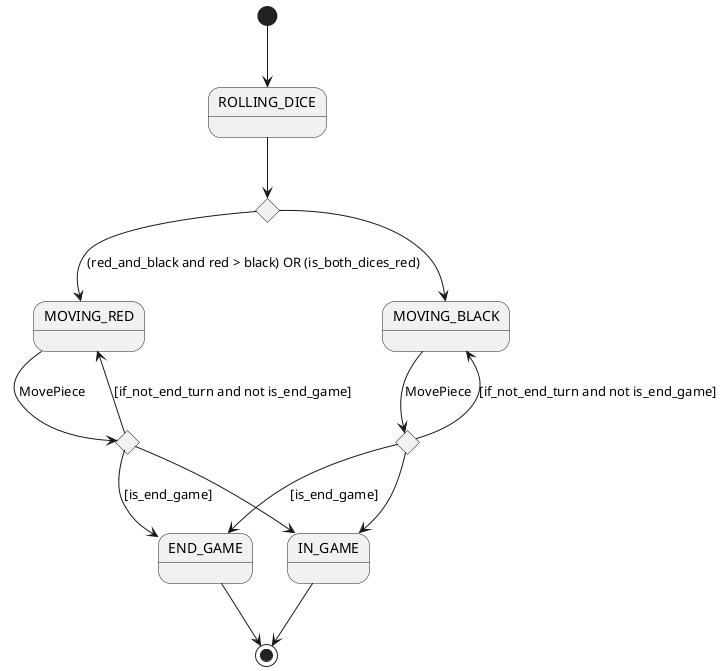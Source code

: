 @startuml contexto
state ROLLING_DICE
state MOVING_RED
state MOVING_BLACK
state END_GAME
state if_red_and_black <<choice>>
state if_end_turn_red <<choice>>
state if_end_turn_black <<choice>>

[*] --> ROLLING_DICE
ROLLING_DICE --> if_red_and_black
if_red_and_black --> MOVING_RED: (red_and_black and red > black) OR (is_both_dices_red)
if_red_and_black --> MOVING_BLACK
MOVING_RED --> if_end_turn_red: MovePiece
MOVING_BLACK --> if_end_turn_black: MovePiece
if_end_turn_red --> MOVING_RED: [if_not_end_turn and not is_end_game]
if_end_turn_black --> MOVING_BLACK: [if_not_end_turn and not is_end_game]
if_end_turn_red --> IN_GAME
if_end_turn_black --> IN_GAME
if_end_turn_red --> END_GAME: [is_end_game]
if_end_turn_black --> END_GAME: [is_end_game]
END_GAME --> [*]
IN_GAME --> [*]
@enduml